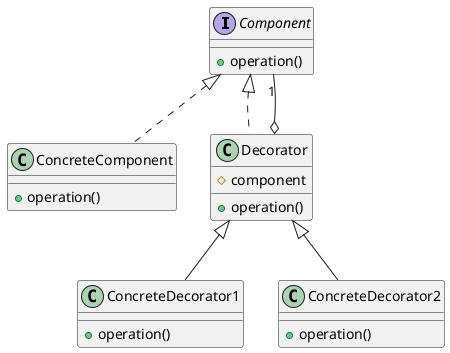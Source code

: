 @startuml

interface Component {
    +operation()
}
class ConcreteComponent {
+operation()
}
class Decorator {
#component
+operation()
}
class ConcreteDecorator1 {
+operation()
}
class ConcreteDecorator2 {
+operation()
}

Component <|.. ConcreteComponent
Component <|.. Decorator
Component "1" --o Decorator
Decorator <|-- ConcreteDecorator1
Decorator <|-- ConcreteDecorator2

@enduml